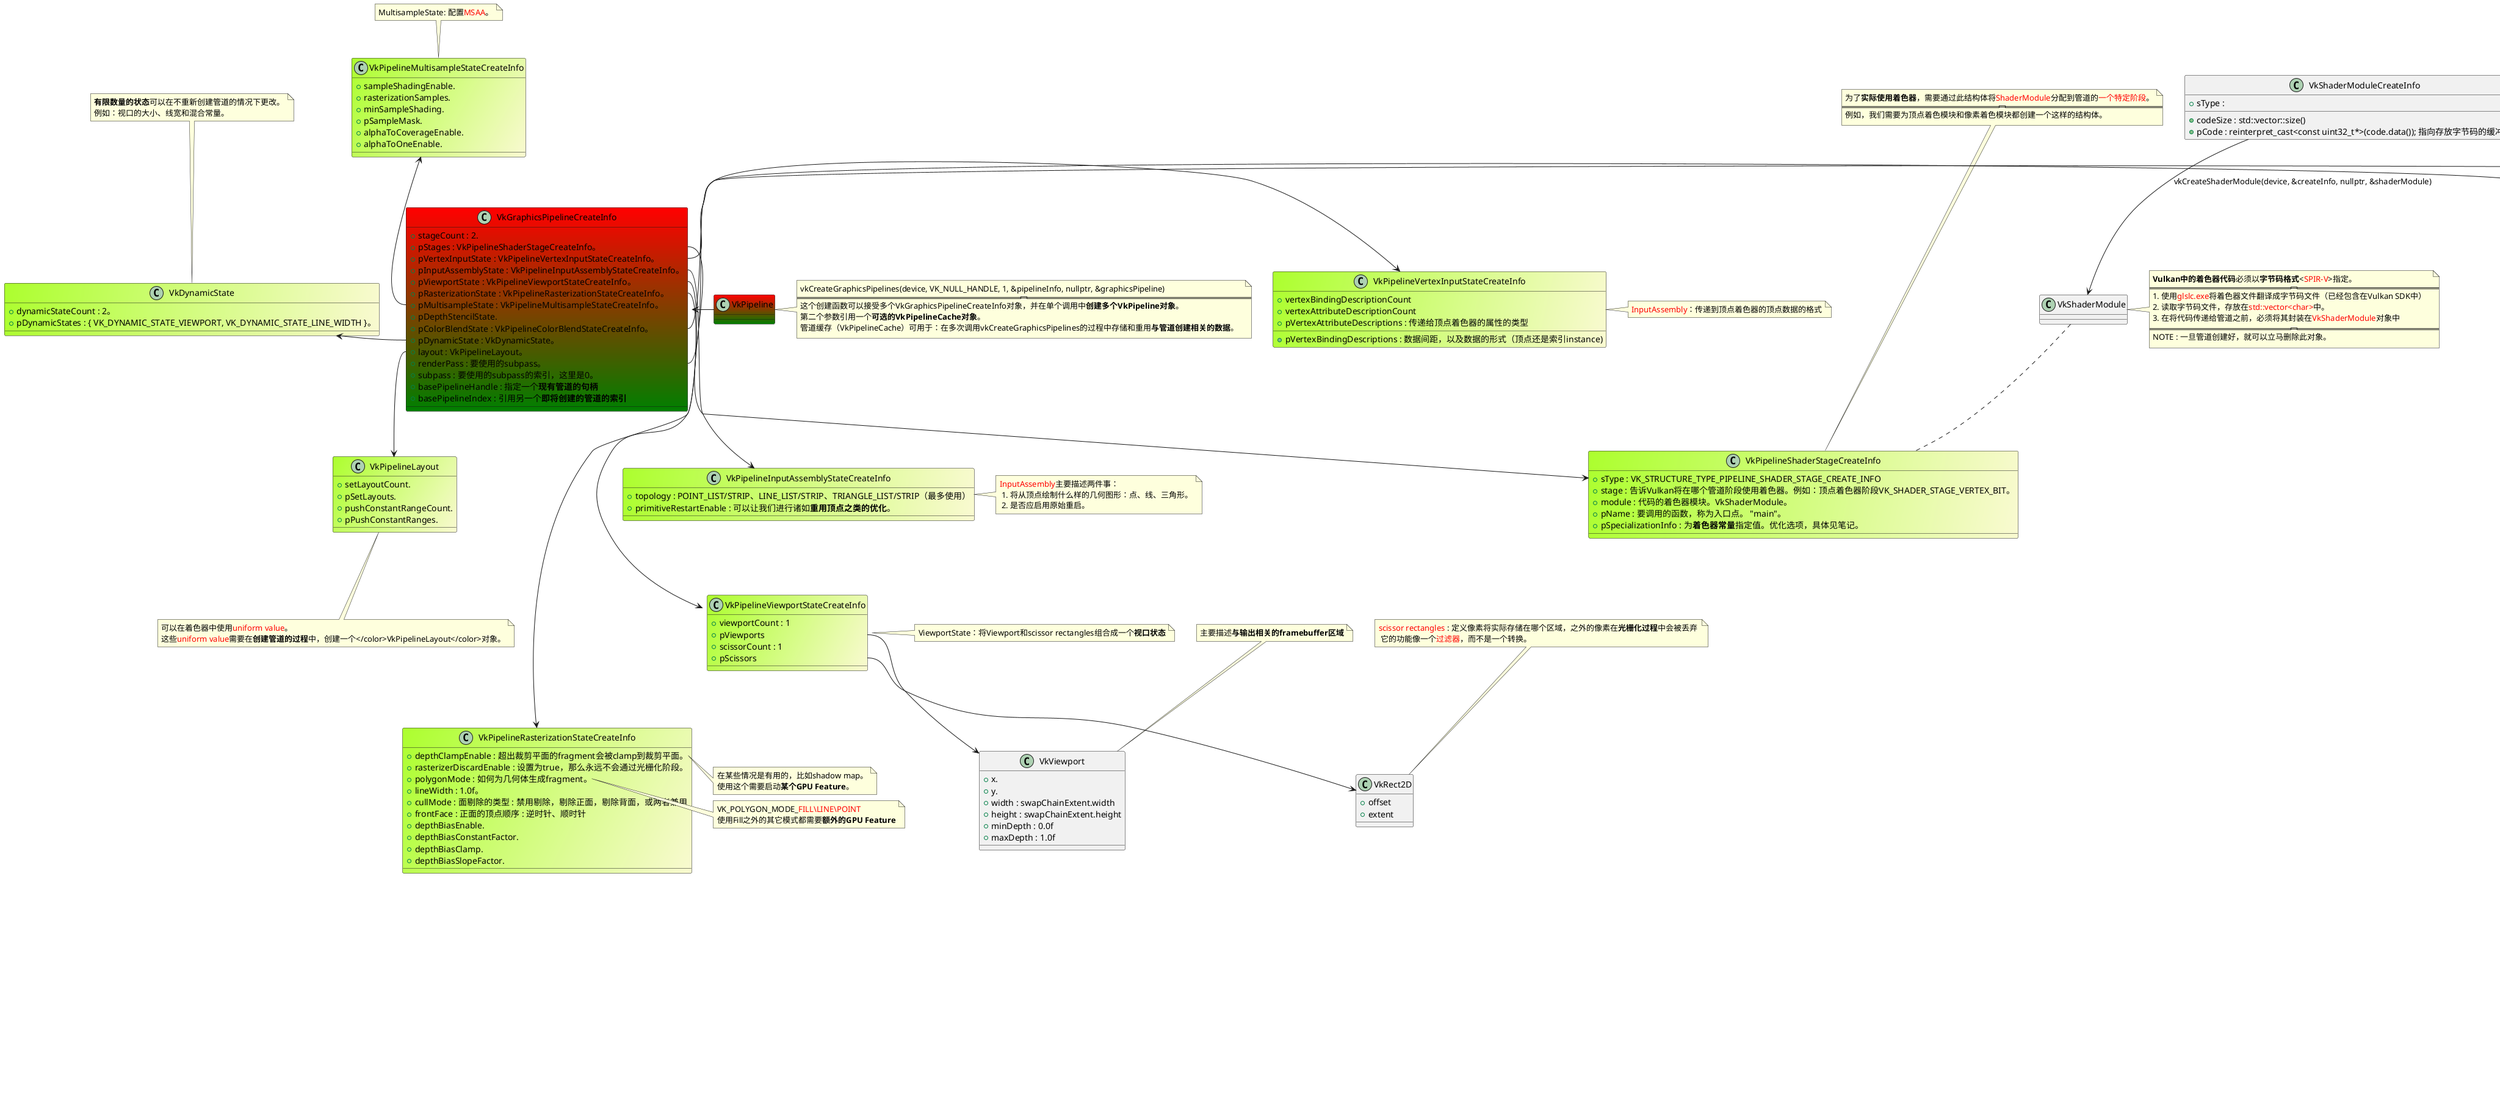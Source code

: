 @startuml
together {
    class VkShaderModule{
    }
    note right of VkShaderModule
        **Vulkan中的着色器代码**必须以**字节码格式**<<color:#Red>SPIR-V</color>>指定。
        ================
        1. 使用<color:#Red>glslc.exe</color>将着色器文件翻译成字节码文件（已经包含在Vulkan SDK中）
        2. 读取字节码文件，存放在<color:#Red>std::vector<char></color>中。
        3. 在将代码传递给管道之前，必须将其封装在<color:#Red>VkShaderModule</color>对象中
        =============
        NOTE : 一旦管道创建好，就可以立马删除此对象。
    end note

    class VkShaderModuleCreateInfo{
        +sType : 
        +codeSize : std::vector::size()
        +pCode : reinterpret_cast<const uint32_t*>(code.data()); 指向存放字节码的缓冲区。
    }

    class VkPipelineShaderStageCreateInfo #GreenYellow/LightGoldenRodYellow{
        +sType : VK_STRUCTURE_TYPE_PIPELINE_SHADER_STAGE_CREATE_INFO
        +stage : 告诉Vulkan将在哪个管道阶段使用着色器。例如：顶点着色器阶段VK_SHADER_STAGE_VERTEX_BIT。
        +module : 代码的着色器模块。VkShaderModule。
        +pName : 要调用的函数，称为入口点。 "main"。
        +pSpecializationInfo : 为**着色器常量**指定值。优化选项，具体见笔记。
    }
    note top of VkPipelineShaderStageCreateInfo
        为了**实际使用着色器**，需要通过此结构体将<color:#Red>ShaderModule</color>分配到管道的<color:#Red>一个特定阶段</color>。
        =============
        例如，我们需要为顶点着色模块和像素着色模块都创建一个这样的结构体。
    end note
}
VkShaderModuleCreateInfo --> VkShaderModule : vkCreateShaderModule(device, &createInfo, nullptr, &shaderModule)
VkShaderModule .. VkPipelineShaderStageCreateInfo

class VkPipelineVertexInputStateCreateInfo #GreenYellow/LightGoldenRodYellow{
    +vertexBindingDescriptionCount
    +pVertexBindingDescriptions : 数据间距，以及数据的形式（顶点还是索引instance)
    +vertexAttributeDescriptionCount
    +pVertexAttributeDescriptions : 传递给顶点着色器的属性的类型
}
note right : <color:#Red>InputAssembly</color>：传递到顶点着色器的顶点数据的格式

class VkPipelineInputAssemblyStateCreateInfo #GreenYellow/LightGoldenRodYellow{
    +topology : POINT_LIST/STRIP、LINE_LIST/STRIP、TRIANGLE_LIST/STRIP（最多使用）
    +primitiveRestartEnable : 可以让我们进行诸如**重用顶点之类的优化**。
}
note right : <color:#Red>InputAssembly</color>主要描述两件事：\n 1. 将从顶点绘制什么样的几何图形：点、线、三角形。\n 2. 是否应启用原始重启。

together {
    class VkViewport{
        +x.
        +y.
        +width : swapChainExtent.width
        +height : swapChainExtent.height
        +minDepth : 0.0f
        +maxDepth : 1.0f
    }
    note top : 主要描述**与输出相关的framebuffer区域**

    class VkRect2D{
        +offset
        +extent
    }
    note top : <color:#Red>scissor rectangles</color> : 定义像素将实际存储在哪个区域，之外的像素在**光栅化过程**中会被丢弃 \n 它的功能像一个<color:#Red>过滤器</color>，而不是一个转换。

    class VkPipelineViewportStateCreateInfo #GreenYellow/LightGoldenRodYellow{
        +viewportCount : 1
        +pViewports
        +scissorCount : 1
        +pScissors
    }
    note top of VkPipelineViewportStateCreateInfo
        ViewportState：将Viewport和scissor rectangles组合成一个**视口状态**
    end note
}
VkPipelineViewportStateCreateInfo::pViewports --> VkViewport
VkPipelineViewportStateCreateInfo::pScissors --> VkRect2D

class VkPipelineRasterizationStateCreateInfo #GreenYellow/LightGoldenRodYellow{
    +depthClampEnable : 超出裁剪平面的fragment会被clamp到裁剪平面。
    +rasterizerDiscardEnable : 设置为true，那么永远不会通过光栅化阶段。
    +polygonMode : 如何为几何体生成fragment。
    +lineWidth : 1.0f。
    +cullMode : 面剔除的类型 : 禁用剔除，剔除正面，剔除背面，或两者兼用
    +frontFace : 正面的顶点顺序 : 逆时针、顺时针
    +depthBiasEnable.
    +depthBiasConstantFactor.
    +depthBiasClamp.
    +depthBiasSlopeFactor.
}
note right of VkPipelineRasterizationStateCreateInfo::depthClampEnable
    在某些情况是有用的，比如shadow map。
    使用这个需要启动**某个GPU Feature**。
end note
note right of VkPipelineRasterizationStateCreateInfo::polygonMode
    VK_POLYGON_MODE_<color:#Red>FILL\LINE\POINT</color>
    使用Fill之外的其它模式都需要**额外的GPU Feature**
end note

class VkPipelineMultisampleStateCreateInfo #GreenYellow/LightGoldenRodYellow{
    +sampleShadingEnable.
    +rasterizationSamples.
    +minSampleShading.
    +pSampleMask.
    +alphaToCoverageEnable.
    +alphaToOneEnable.
}
note top of VkPipelineMultisampleStateCreateInfo
    MultisampleState: 配置<color:#Red>MSAA</color>。
end note

together {
    class VkPipelineColorBlendAttachmentState{
        +colorWriteMask.
        +blendEnable.
        +srcColorBlendFactor : VK_BLEND_FACTOR_ONE。
        +dstColorBlendFactor : VK_BLEND_FACTOR_ZERO。
        +colorBlendOp : VK_BLEND_OP_ADD。
        +srcAlphaBlendFactor : VK_BLEND_FACTOR_ONE。
        +dstAlphaBlendFactor : VK_BLEND_FACTOR_ZERO。
        +alphaBlendOp : VK_BLEND_OP_ADD。
    }
    note top of VkPipelineColorBlendAttachmentState
        为每个附加的framebuffer都要配置<color:#Red>颜色混合</color>。
        作为数组存放在<color:#Red>ColorBlendState<color:#Red>中。
    end note

    class VkPipelineColorBlendStateCreateInfo #GreenYellow/LightGoldenRodYellow{
        +logicOpEnable.
        +logicOp.
        +attachmentCount.
        +pAttachments: VkPipelineColorBlendAttachmentState。
        +blendConstants[0].
        +blendConstants[4].
    }
    note top of VkPipelineColorBlendStateCreateInfo
        全局ColorBlend设置
    end note
}
VkPipelineColorBlendStateCreateInfo::pAttachments --> VkPipelineColorBlendAttachmentState

class VkDynamicState #GreenYellow/LightGoldenRodYellow{
    +dynamicStateCount : 2。
    +pDynamicStates : { VK_DYNAMIC_STATE_VIEWPORT, VK_DYNAMIC_STATE_LINE_WIDTH }。
}
note top of VkDynamicState
    **有限数量的状态**可以在不重新创建管道的情况下更改。
    例如：视口的大小、线宽和混合常量。
end note 

class VkPipelineLayout #GreenYellow/LightGoldenRodYellow{
   +setLayoutCount.
   +pSetLayouts.
   +pushConstantRangeCount.
   +pPushConstantRanges.
}
note bottom of VkPipelineLayout
    可以在着色器中使用<color:#Red>uniform value</color>。
    这些<color:#Red>uniform value</color>需要在**创建管道的过程**中，创建一个</color>VkPipelineLayout</color>对象。
end note


package RenderPass {
    class VkAttachmentDescription{
        +format : swapChainImageFormat。
        +samples : VK_SAMPLE_COUNT_1_BIT。
        +loadOp : Render前**如何处理附件中的数据**。
        +storeOp : Render后**如何处理附件中的数据**。
        +stencilLoadOp : 可选项和loadOp一样。
        +stencilStoreOp : 可选项一样。
        +initialLayout: 渲染过程开始之前图像将具有哪种布局。
        +finalLayout：染结束时自动转换到的布局
    }
    note right of VkAttachmentDescription::loadOp
        VK_ATTACHMENT_LOAD_OP_<color:#Red>LOAD\CLEAR\DONT_CARE</color>。
        保留/清除/未定义（不关心）。
        针对的是**颜色和深度缓冲**
    end note
    note right of VkAttachmentDescription::storeOp
        VK_ATTACHMENT_STORE_OP_<color:#Red>STORE\DONT_CARE</color>。
        写入/未定义。
        针对的是**颜色和深度缓冲**
    end note
    note right of VkAttachmentDescription::initialLayout
        在Vulkan中，**纹理和帧缓冲**由具有特定像素格式的**VkImage对象**表示。
        但是内存中**像素的布局**可以改变，常用的布局有：
            1. VK_IMAGE_LAYOUT_COLOR_ATTACHMENT_OPTIMAL ：用作color attachment。
            2. VK_IMAGE_LAYOUT_PRESENT_SRC_KHR ：要在交换链中显示的Image。
            3. VK_IMAGE_LAYOUT_TRANSFER_DST_OPTIMAL ：用作**内存复制操作目标**的Image。
            4. VK_IMAGE_LAYOUT_UNDEFINED ：不关心图像的布局
    end note
    note left of VkAttachmentDescription
        用来描述<color:#Red>VkAttachmentReference</color>
    end note

    class VkAttachmentReference{
        +attachment : VkAttachmentDescription数组里面的索引。
        +layout : 当subpass启动时，Vulkan将自动将Attachment转换到此布局。
    }

    class VkSubpassDescription{
        +pipelineBindPoint : VK_PIPELINE_BIND_POINT_GRAPHICS。
        +colorAttachmentCount : 0 (或者多个)。
        +pColorAttachments : VkAttachmentReference数组。
        +pInputAttachments : 从着色器中读取的附件。
        +pResolveAttachments : 用于MSAA的颜色附件。
        +pDepthStencilAttachment : Attachment for depth and stencil data。
        +pPreserveAttachments : Subpass不使用的附件，但必须保留其数据。
    }
    note left of VkSubpassDescription
        使用VkSubpassDescription结构描述<color:#Red>subpass</color>。
    end note
    note right of VkSubpassDescription::pColorAttachments
        这个数组中附件的索引，直接对应的是如下的代码
        <s>layout(location = 0) out vec4 outColor</s>
    end note

    class VkRenderPass #GreenYellow/LightGoldenRodYellow{

    }
    note right of VkRenderPass
        vkCreateRenderPass(device, &renderPassInfo, nullptr, &renderPass) 
        =========================
        RenderPass里面拥有该Pass所需的所有附件，以<color:#Red>附件描述符数组</color>的形式存储，这是个全集。
        SubPass可能只需要用到总集的一部分，也就是子集。笨的做法就是也存储<color:#Red>附件描述符数组</color>,
        而好的做法，就是存储<color:#Red>附件描述符的引用数组</color>。
    end note

    class VkRenderPassCreateInfo{
        +attachmentCount.
        +pAttachments : VkAttachmentDescription数组。
        +subpassCount : 1。
        +pSubpasses : VkSubpassDescription数组
    }

    VkSubpassDescription::pColorAttachments --> VkAttachmentReference
    VkAttachmentReference::attachment --> VkAttachmentDescription
    VkRenderPassCreateInfo::pSubpasses --> VkSubpassDescription
    VkRenderPassCreateInfo::pAttachments --> VkAttachmentDescription
    
    VkRenderPass --> VkRenderPassCreateInfo


}
note top of RenderPass
在渲染时**将使用的framebuffer附件** ，有多少个颜色和深度缓冲区，每个缓冲区要使用多少个样本，以及在整个渲染操作中如何处理其内容。
所有这些信息都被封装在一个<color:#Red>**Render Pass对象**</color>。
end note

class VkGraphicsPipelineCreateInfo #red-green{
    +stageCount : 2.
    +pStages : VkPipelineShaderStageCreateInfo。
    +pVertexInputState : VkPipelineVertexInputStateCreateInfo。
    +pInputAssemblyState : VkPipelineInputAssemblyStateCreateInfo。
    +pViewportState : VkPipelineViewportStateCreateInfo。
    +pRasterizationState : VkPipelineRasterizationStateCreateInfo。
    +pMultisampleState : VkPipelineMultisampleStateCreateInfo。
    +pDepthStencilState.
    +pColorBlendState : VkPipelineColorBlendStateCreateInfo。
    +pDynamicState : VkDynamicState。
    +layout : VkPipelineLayout。
    +renderPass : 要使用的subpass。
    +subpass : 要使用的subpass的索引，这里是0。
    +basePipelineHandle : 指定一个**现有管道的句柄**
    +basePipelineIndex : 引用另一个**即将创建的管道的索引**
}

class VkPipeline #red-green{

}
note right of VkPipeline
 vkCreateGraphicsPipelines(device, VK_NULL_HANDLE, 1, &pipelineInfo, nullptr, &graphicsPipeline)
 =============
 这个创建函数可以接受多个VkGraphicsPipelineCreateInfo对象，并在单个调用中**创建多个VkPipeline对象**。
 第二个参数引用一个**可选的VkPipelineCache对象**。
 管道缓存（VkPipelineCache）可用于：在多次调用vkCreateGraphicsPipelines的过程中存储和重用**与管道创建相关的数据**。
end note

VkGraphicsPipelineCreateInfo::pStages -up-> VkPipelineShaderStageCreateInfo
VkGraphicsPipelineCreateInfo::pVertexInputState -right-> VkPipelineVertexInputStateCreateInfo
VkGraphicsPipelineCreateInfo::pInputAssemblyState -right-> VkPipelineInputAssemblyStateCreateInfo
VkGraphicsPipelineCreateInfo::pViewportState -right-> VkPipelineViewportStateCreateInfo
VkGraphicsPipelineCreateInfo::pRasterizationState -right-> VkPipelineRasterizationStateCreateInfo
VkGraphicsPipelineCreateInfo::pMultisampleState -left-> VkPipelineMultisampleStateCreateInfo
VkGraphicsPipelineCreateInfo::pColorBlendState -left-> VkPipelineColorBlendStateCreateInfo
VkGraphicsPipelineCreateInfo::pDynamicState -left-> VkDynamicState
VkGraphicsPipelineCreateInfo::layout -down-> VkPipelineLayout
VkGraphicsPipelineCreateInfo::renderPass -right-> VkRenderPass

VkPipelineVertexInputStateCreateInfo -[hidden]right-> VkPipelineShaderStageCreateInfo
VkPipelineInputAssemblyStateCreateInfo -[hidden]up-> VkPipelineVertexInputStateCreateInfo
VkPipelineViewportStateCreateInfo -[hidden]up-> VkPipelineInputAssemblyStateCreateInfo
VkPipelineRasterizationStateCreateInfo -[hidden]up-> VkPipelineViewportStateCreateInfo

VkDynamicState -[hidden]up-> VkPipelineMultisampleStateCreateInfo

VkPipeline -left-> VkGraphicsPipelineCreateInfo
@enduml
